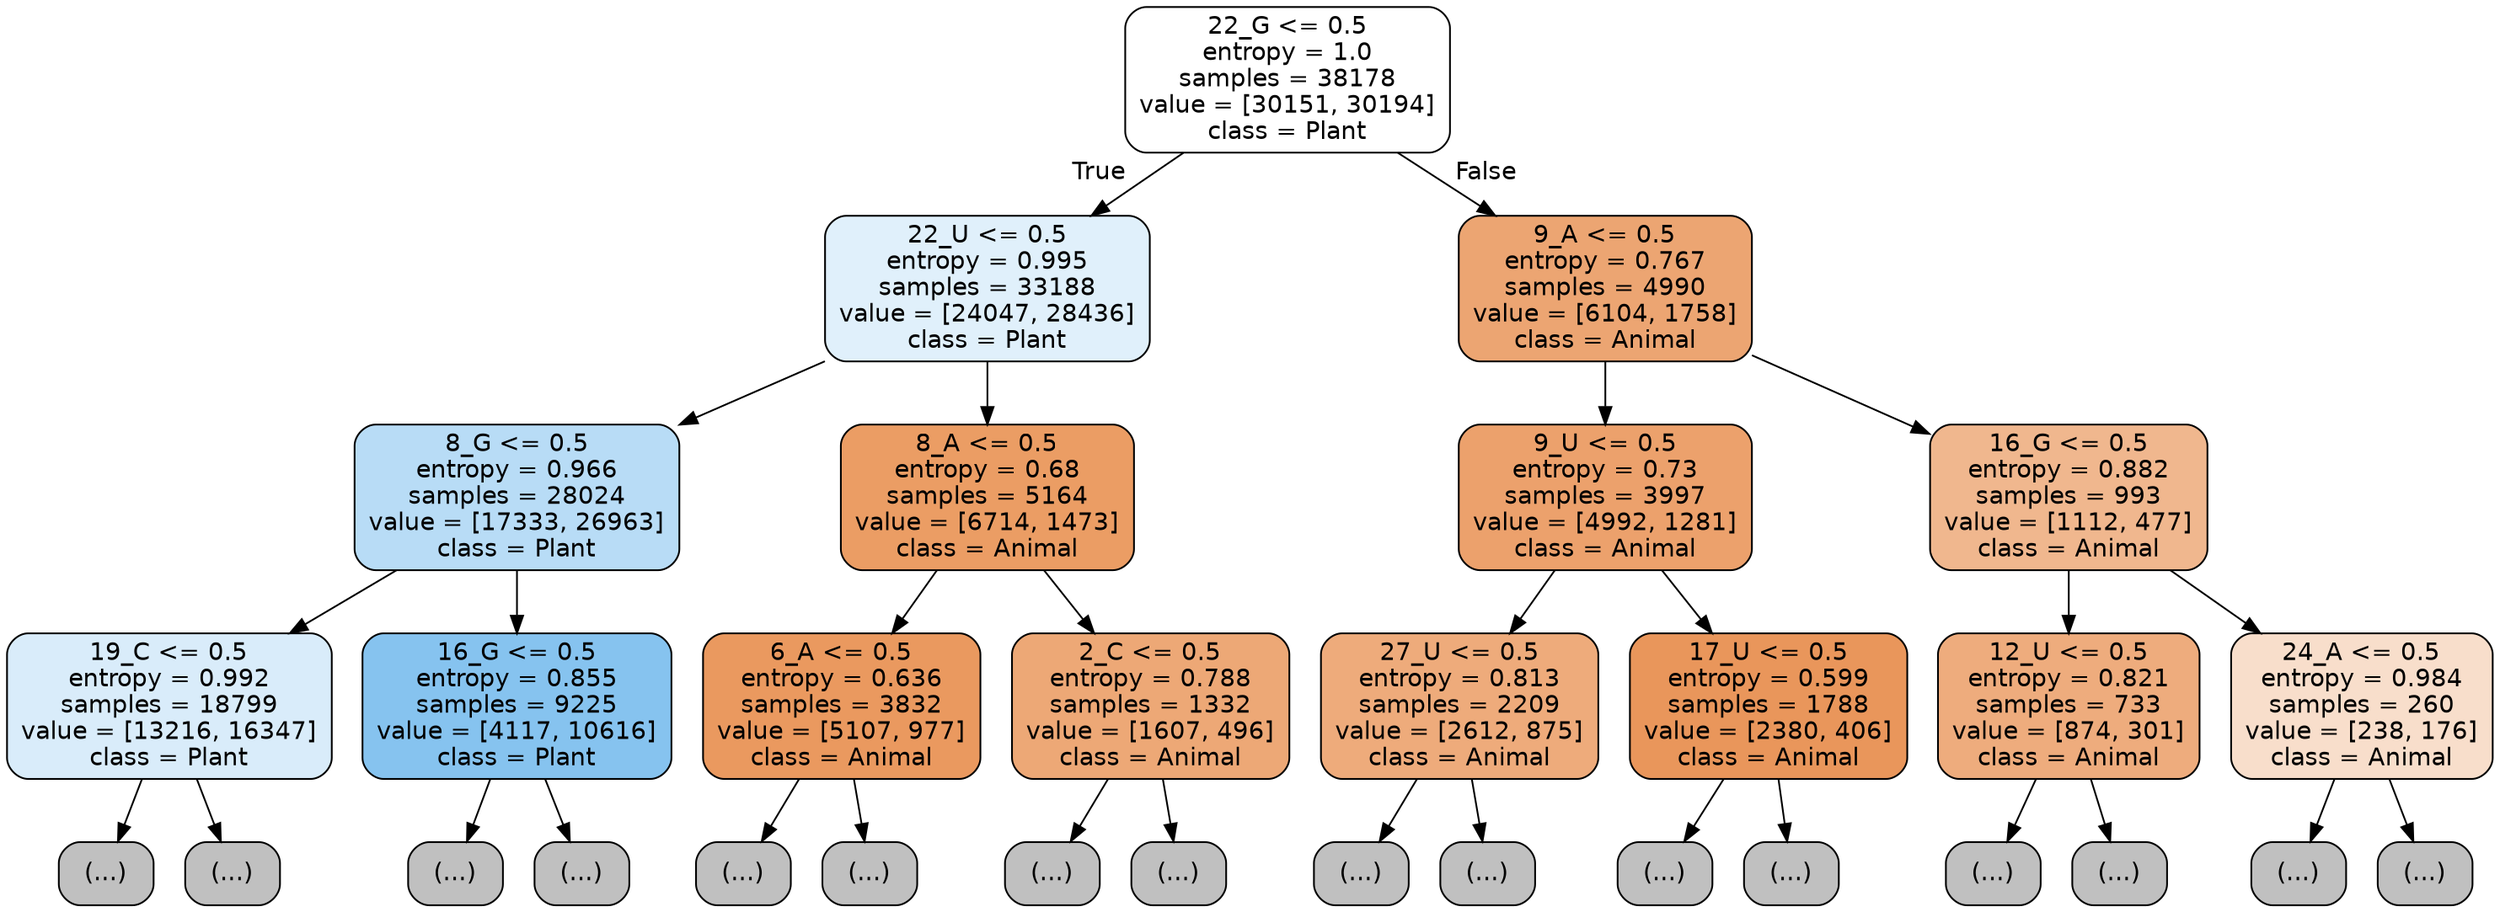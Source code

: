 digraph Tree {
node [shape=box, style="filled, rounded", color="black", fontname="helvetica"] ;
edge [fontname="helvetica"] ;
0 [label="22_G <= 0.5\nentropy = 1.0\nsamples = 38178\nvalue = [30151, 30194]\nclass = Plant", fillcolor="#ffffff"] ;
1 [label="22_U <= 0.5\nentropy = 0.995\nsamples = 33188\nvalue = [24047, 28436]\nclass = Plant", fillcolor="#e0f0fb"] ;
0 -> 1 [labeldistance=2.5, labelangle=45, headlabel="True"] ;
2 [label="8_G <= 0.5\nentropy = 0.966\nsamples = 28024\nvalue = [17333, 26963]\nclass = Plant", fillcolor="#b8dcf6"] ;
1 -> 2 ;
3 [label="19_C <= 0.5\nentropy = 0.992\nsamples = 18799\nvalue = [13216, 16347]\nclass = Plant", fillcolor="#d9ecfa"] ;
2 -> 3 ;
4 [label="(...)", fillcolor="#C0C0C0"] ;
3 -> 4 ;
6985 [label="(...)", fillcolor="#C0C0C0"] ;
3 -> 6985 ;
9210 [label="16_G <= 0.5\nentropy = 0.855\nsamples = 9225\nvalue = [4117, 10616]\nclass = Plant", fillcolor="#86c3ef"] ;
2 -> 9210 ;
9211 [label="(...)", fillcolor="#C0C0C0"] ;
9210 -> 9211 ;
11690 [label="(...)", fillcolor="#C0C0C0"] ;
9210 -> 11690 ;
12675 [label="8_A <= 0.5\nentropy = 0.68\nsamples = 5164\nvalue = [6714, 1473]\nclass = Animal", fillcolor="#eb9d64"] ;
1 -> 12675 ;
12676 [label="6_A <= 0.5\nentropy = 0.636\nsamples = 3832\nvalue = [5107, 977]\nclass = Animal", fillcolor="#ea995f"] ;
12675 -> 12676 ;
12677 [label="(...)", fillcolor="#C0C0C0"] ;
12676 -> 12677 ;
13712 [label="(...)", fillcolor="#C0C0C0"] ;
12676 -> 13712 ;
14075 [label="2_C <= 0.5\nentropy = 0.788\nsamples = 1332\nvalue = [1607, 496]\nclass = Animal", fillcolor="#eda876"] ;
12675 -> 14075 ;
14076 [label="(...)", fillcolor="#C0C0C0"] ;
14075 -> 14076 ;
14469 [label="(...)", fillcolor="#C0C0C0"] ;
14075 -> 14469 ;
14592 [label="9_A <= 0.5\nentropy = 0.767\nsamples = 4990\nvalue = [6104, 1758]\nclass = Animal", fillcolor="#eca572"] ;
0 -> 14592 [labeldistance=2.5, labelangle=-45, headlabel="False"] ;
14593 [label="9_U <= 0.5\nentropy = 0.73\nsamples = 3997\nvalue = [4992, 1281]\nclass = Animal", fillcolor="#eca16c"] ;
14592 -> 14593 ;
14594 [label="27_U <= 0.5\nentropy = 0.813\nsamples = 2209\nvalue = [2612, 875]\nclass = Animal", fillcolor="#eeab7b"] ;
14593 -> 14594 ;
14595 [label="(...)", fillcolor="#C0C0C0"] ;
14594 -> 14595 ;
15606 [label="(...)", fillcolor="#C0C0C0"] ;
14594 -> 15606 ;
15609 [label="17_U <= 0.5\nentropy = 0.599\nsamples = 1788\nvalue = [2380, 406]\nclass = Animal", fillcolor="#e9965b"] ;
14593 -> 15609 ;
15610 [label="(...)", fillcolor="#C0C0C0"] ;
15609 -> 15610 ;
16029 [label="(...)", fillcolor="#C0C0C0"] ;
15609 -> 16029 ;
16186 [label="16_G <= 0.5\nentropy = 0.882\nsamples = 993\nvalue = [1112, 477]\nclass = Animal", fillcolor="#f0b78e"] ;
14592 -> 16186 ;
16187 [label="12_U <= 0.5\nentropy = 0.821\nsamples = 733\nvalue = [874, 301]\nclass = Animal", fillcolor="#eeac7d"] ;
16186 -> 16187 ;
16188 [label="(...)", fillcolor="#C0C0C0"] ;
16187 -> 16188 ;
16447 [label="(...)", fillcolor="#C0C0C0"] ;
16187 -> 16447 ;
16524 [label="24_A <= 0.5\nentropy = 0.984\nsamples = 260\nvalue = [238, 176]\nclass = Animal", fillcolor="#f8decb"] ;
16186 -> 16524 ;
16525 [label="(...)", fillcolor="#C0C0C0"] ;
16524 -> 16525 ;
16646 [label="(...)", fillcolor="#C0C0C0"] ;
16524 -> 16646 ;
}